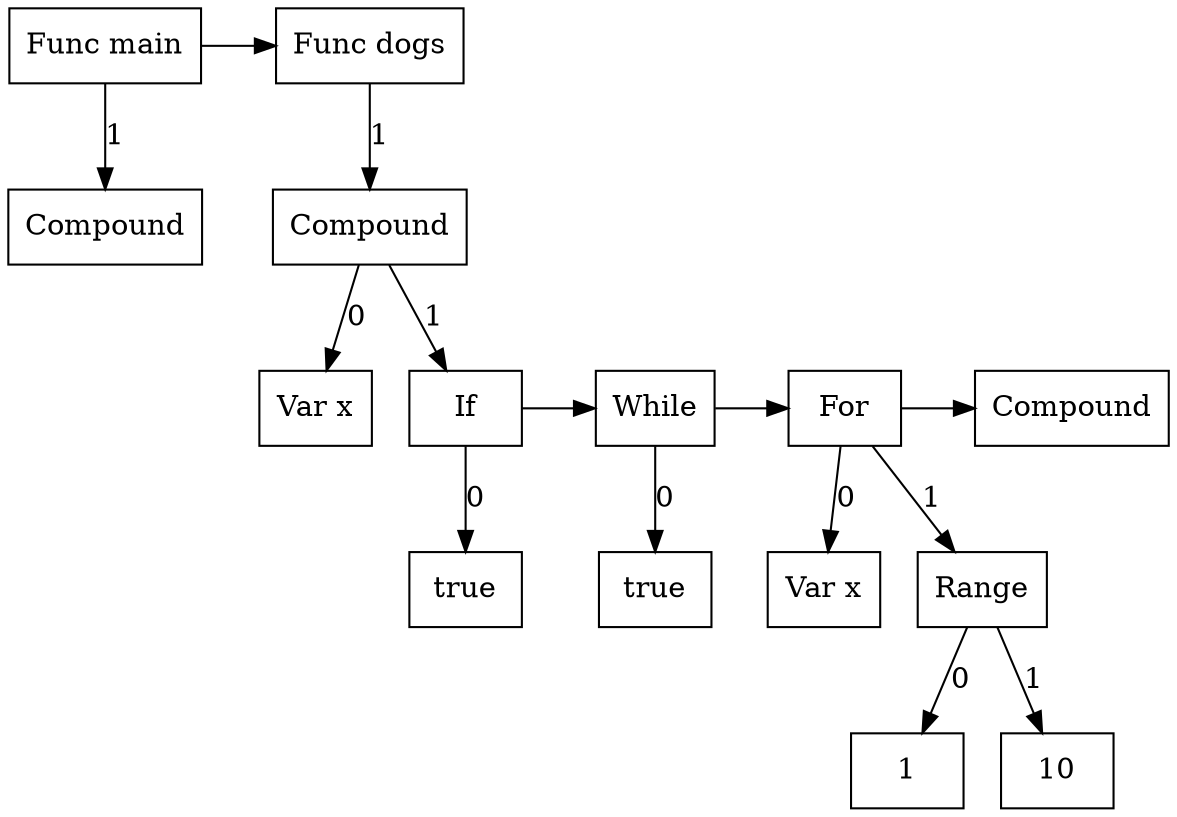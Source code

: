 digraph G {
node1 [label="Func main"; shape=box];
subgraph childNames_1 {
rankdir="LR"; rank="same"; ordering=out
node0 [label="Compound"; shape=box];
}

subgraph childPtrs_1 {
rankdir="TB";
node1 -> node0 [label="1"];
}

subgraph SibNames_1 {
rankdir="LR"; rank="same";
node1 [label="Func main"; shape=box];
node14 [label="Func dogs"; shape=box];
}

subgraph SibPtrs_1 {
rankdir="LR";
node1 -> node14;
}

subgraph childNames_14 {
rankdir="LR"; rank="same"; ordering=out
node13 [label="Compound"; shape=box];
}

subgraph childPtrs_14 {
rankdir="TB";
node14 -> node13 [label="1"];
}

subgraph childNames_13 {
rankdir="LR"; rank="same"; ordering=out
node2 [label="Var x"; shape=box];
node4 [label="If"; shape=box];
}

subgraph childPtrs_13 {
rankdir="TB";
node13 -> node2 [label="0"];
node13 -> node4 [label="1"];
}

subgraph childNames_4 {
rankdir="LR"; rank="same"; ordering=out
node3 [label="true"; shape=box];
}

subgraph childPtrs_4 {
rankdir="TB";
node4 -> node3 [label="0"];
}

subgraph SibNames_4 {
rankdir="LR"; rank="same";
node4 [label="If"; shape=box];
node6 [label="While"; shape=box];
node10 [label="For"; shape=box];
node12 [label="Compound"; shape=box];
}

subgraph SibPtrs_4 {
rankdir="LR";
node4 -> node6;
node6 -> node10;
node10 -> node12;
}

subgraph childNames_6 {
rankdir="LR"; rank="same"; ordering=out
node5 [label="true"; shape=box];
}

subgraph childPtrs_6 {
rankdir="TB";
node6 -> node5 [label="0"];
}

subgraph childNames_10 {
rankdir="LR"; rank="same"; ordering=out
node11 [label="Var x"; shape=box];
node9 [label="Range"; shape=box];
}

subgraph childPtrs_10 {
rankdir="TB";
node10 -> node11 [label="0"];
node10 -> node9 [label="1"];
}

subgraph childNames_9 {
rankdir="LR"; rank="same"; ordering=out
node7 [label="1"; shape=box];
node8 [label="10"; shape=box];
}

subgraph childPtrs_9 {
rankdir="TB";
node9 -> node7 [label="0"];
node9 -> node8 [label="1"];
}

}
